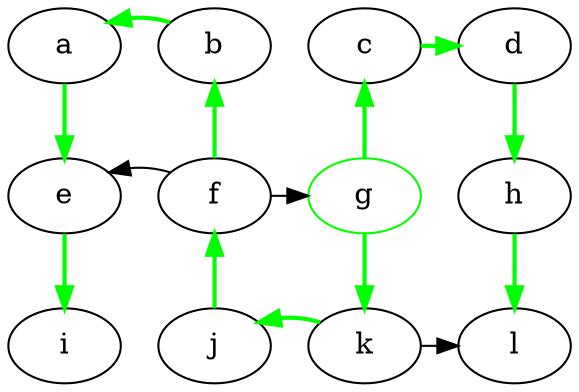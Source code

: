 digraph G {
  g[color=green]

  { rank = same; a b c d }
  { rank = same; e f g h }
  { rank = same; i j k l }
  
  a -> e [color=green,style=bold];
  a -> b [style = invis ];
  b -> a [constraint = false,color=green,style=bold];
  b -> c [style = invis ];
  c -> d [color=green,style=bold];
  d -> h [color=green,style=bold];
  e -> i[color=green,style=bold];
  e -> f [style = invis ];
  f -> b [constraint = false,color=green,style=bold];
  f -> e [constraint = false];
  f -> g;
  g -> k[color=green,style=bold];
  g -> c [constraint = false,color=green,style=bold];
  g -> h [style = invis ];
  h -> l [color=green,style=bold];
  i -> j [style = invis ];
  j -> f [constraint = false,color=green,style=bold];
  j -> k [style = invis ];
  k -> j[color=green,style=bold];
  k -> l
}